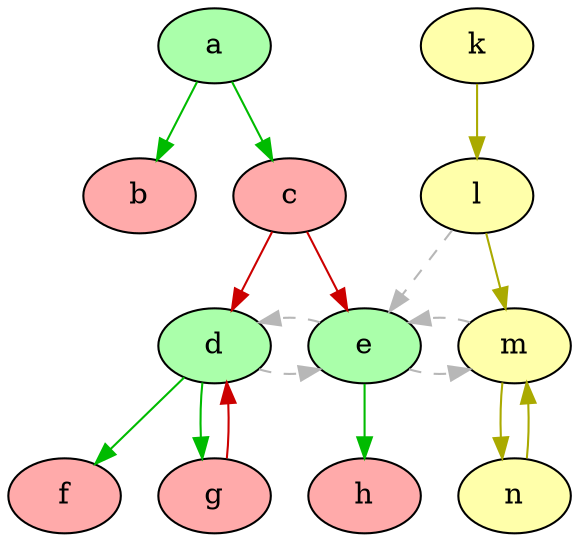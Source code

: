 strict digraph "" {
	a	[fillcolor="#AAFFAA",
		style=filled];
	b	[fillcolor="#FFAAAA",
		style=filled];
	a -> b	[color="#00BB00"];
	c	[fillcolor="#FFAAAA",
		style=filled];
	a -> c	[color="#00BB00"];
	d	[fillcolor="#AAFFAA",
		style=filled];
	c -> d	[color="#CC0000"];
	e	[fillcolor="#AAFFAA",
		style=filled];
	c -> e	[color="#CC0000"];
	d -> e	[color="#b7b7b7",
		style=dashed];
	f	[fillcolor="#FFAAAA",
		style=filled];
	d -> f	[color="#00BB00"];
	g	[fillcolor="#FFAAAA",
		style=filled];
	d -> g	[color="#00BB00"];
	e -> d	[color="#b7b7b7",
		style=dashed];
	m	[fillcolor="#FFFFAA",
		style=filled];
	e -> m	[color="#b7b7b7",
		style=dashed];
	h	[fillcolor="#FFAAAA",
		style=filled];
	e -> h	[color="#00BB00"];
	k	[fillcolor="#FFFFAA",
		style=filled];
	l	[fillcolor="#FFFFAA",
		style=filled];
	k -> l	[color="#AAAA00"];
	l -> e	[color="#b7b7b7",
		style=dashed];
	l -> m	[color="#AAAA00"];
	m -> e	[color="#b7b7b7",
		style=dashed];
	n	[fillcolor="#FFFFAA",
		style=filled];
	m -> n	[color="#AAAA00"];
	g -> d	[color="#CC0000"];
	n -> m	[color="#AAAA00"];
{rank=same; "d" "e" "m"}
}
